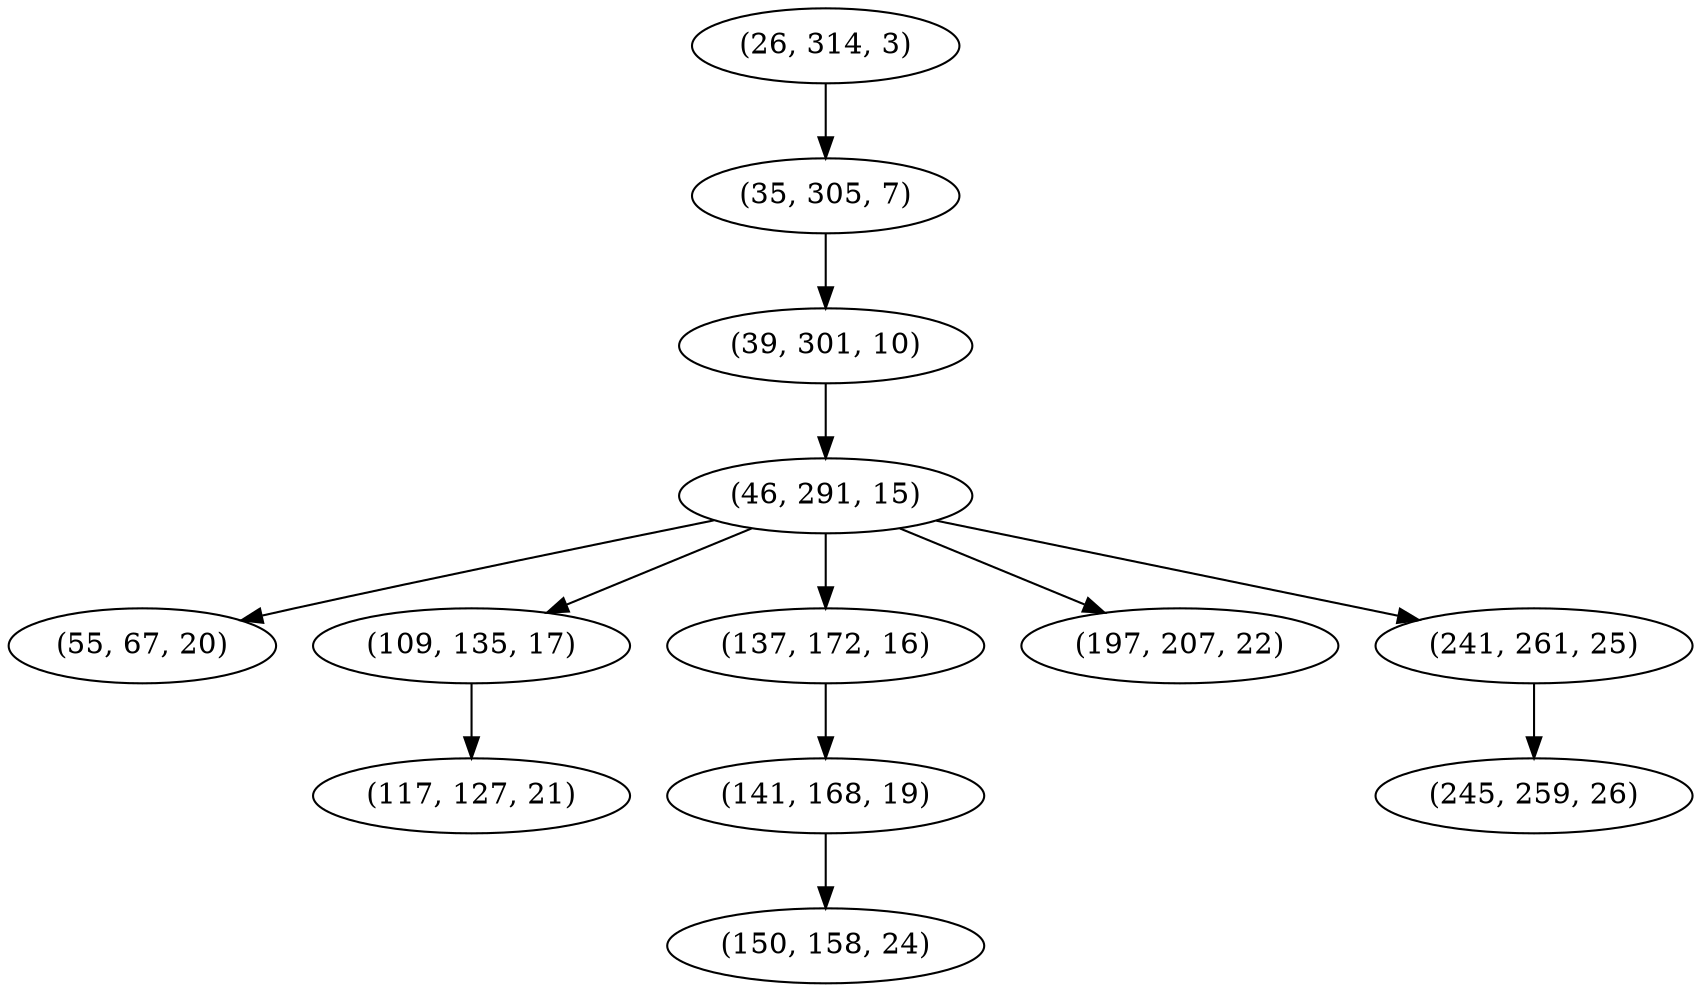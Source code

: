 digraph tree {
    "(26, 314, 3)";
    "(35, 305, 7)";
    "(39, 301, 10)";
    "(46, 291, 15)";
    "(55, 67, 20)";
    "(109, 135, 17)";
    "(117, 127, 21)";
    "(137, 172, 16)";
    "(141, 168, 19)";
    "(150, 158, 24)";
    "(197, 207, 22)";
    "(241, 261, 25)";
    "(245, 259, 26)";
    "(26, 314, 3)" -> "(35, 305, 7)";
    "(35, 305, 7)" -> "(39, 301, 10)";
    "(39, 301, 10)" -> "(46, 291, 15)";
    "(46, 291, 15)" -> "(55, 67, 20)";
    "(46, 291, 15)" -> "(109, 135, 17)";
    "(46, 291, 15)" -> "(137, 172, 16)";
    "(46, 291, 15)" -> "(197, 207, 22)";
    "(46, 291, 15)" -> "(241, 261, 25)";
    "(109, 135, 17)" -> "(117, 127, 21)";
    "(137, 172, 16)" -> "(141, 168, 19)";
    "(141, 168, 19)" -> "(150, 158, 24)";
    "(241, 261, 25)" -> "(245, 259, 26)";
}
